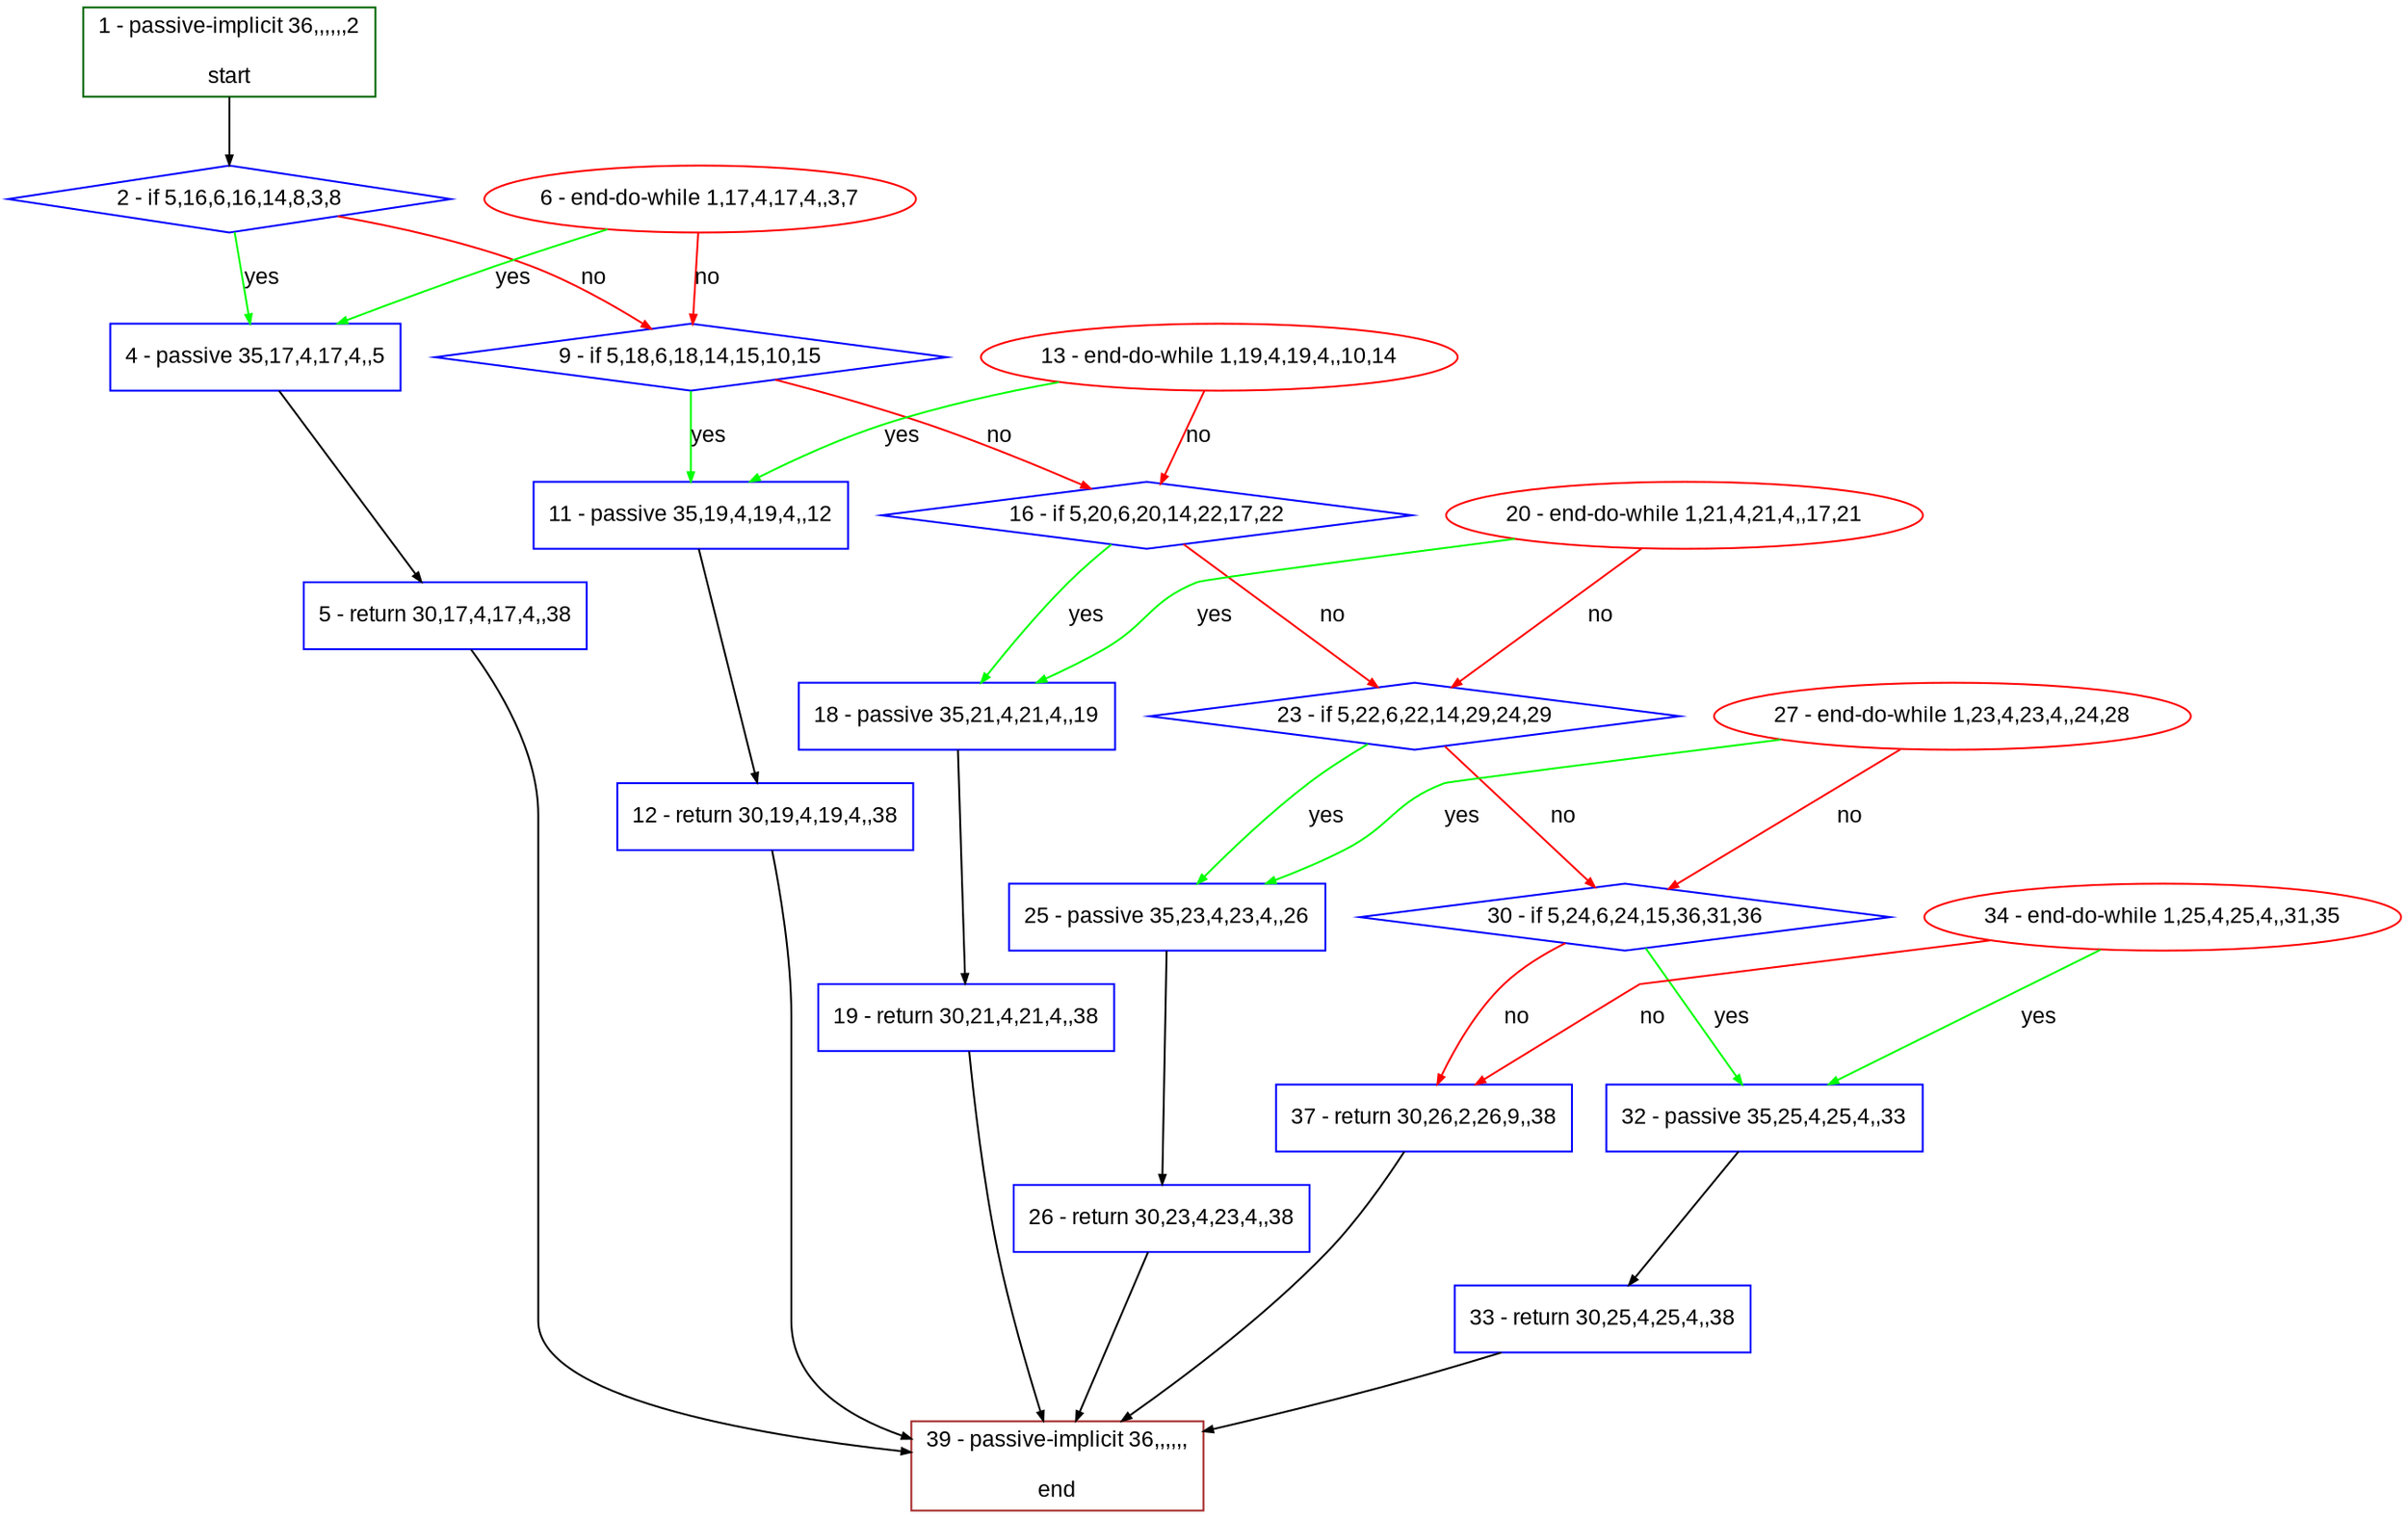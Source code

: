 digraph "" {
  graph [bgcolor="white", fillcolor="#FFFFCC", pack="true", packmode="clust", fontname="Arial", label="", fontsize="12", compound="true", style="rounded,filled"];
  node [node_initialized="no", fillcolor="white", fontname="Arial", label="", color="grey", fontsize="12", fixedsize="false", compound="true", shape="rectangle", style="filled"];
  edge [arrowtail="none", lhead="", fontcolor="black", fontname="Arial", label="", color="black", fontsize="12", arrowhead="normal", arrowsize="0.5", compound="true", ltail="", dir="forward"];
  __N1 [fillcolor="#ffffff", label="2 - if 5,16,6,16,14,8,3,8", color="#0000ff", shape="diamond", style="filled"];
  __N2 [fillcolor="#ffffff", label="1 - passive-implicit 36,,,,,,2\n\nstart", color="#006400", shape="box", style="filled"];
  __N3 [fillcolor="#ffffff", label="4 - passive 35,17,4,17,4,,5", color="#0000ff", shape="box", style="filled"];
  __N4 [fillcolor="#ffffff", label="9 - if 5,18,6,18,14,15,10,15", color="#0000ff", shape="diamond", style="filled"];
  __N5 [fillcolor="#ffffff", label="5 - return 30,17,4,17,4,,38", color="#0000ff", shape="box", style="filled"];
  __N6 [fillcolor="#ffffff", label="39 - passive-implicit 36,,,,,,\n\nend", color="#a52a2a", shape="box", style="filled"];
  __N7 [fillcolor="#ffffff", label="6 - end-do-while 1,17,4,17,4,,3,7", color="red", shape="oval", style="filled"];
  __N8 [fillcolor="#ffffff", label="11 - passive 35,19,4,19,4,,12", color="#0000ff", shape="box", style="filled"];
  __N9 [fillcolor="#ffffff", label="16 - if 5,20,6,20,14,22,17,22", color="#0000ff", shape="diamond", style="filled"];
  __N10 [fillcolor="#ffffff", label="12 - return 30,19,4,19,4,,38", color="#0000ff", shape="box", style="filled"];
  __N11 [fillcolor="#ffffff", label="13 - end-do-while 1,19,4,19,4,,10,14", color="red", shape="oval", style="filled"];
  __N12 [fillcolor="#ffffff", label="18 - passive 35,21,4,21,4,,19", color="#0000ff", shape="box", style="filled"];
  __N13 [fillcolor="#ffffff", label="23 - if 5,22,6,22,14,29,24,29", color="#0000ff", shape="diamond", style="filled"];
  __N14 [fillcolor="#ffffff", label="19 - return 30,21,4,21,4,,38", color="#0000ff", shape="box", style="filled"];
  __N15 [fillcolor="#ffffff", label="20 - end-do-while 1,21,4,21,4,,17,21", color="red", shape="oval", style="filled"];
  __N16 [fillcolor="#ffffff", label="25 - passive 35,23,4,23,4,,26", color="#0000ff", shape="box", style="filled"];
  __N17 [fillcolor="#ffffff", label="30 - if 5,24,6,24,15,36,31,36", color="#0000ff", shape="diamond", style="filled"];
  __N18 [fillcolor="#ffffff", label="26 - return 30,23,4,23,4,,38", color="#0000ff", shape="box", style="filled"];
  __N19 [fillcolor="#ffffff", label="27 - end-do-while 1,23,4,23,4,,24,28", color="red", shape="oval", style="filled"];
  __N20 [fillcolor="#ffffff", label="32 - passive 35,25,4,25,4,,33", color="#0000ff", shape="box", style="filled"];
  __N21 [fillcolor="#ffffff", label="37 - return 30,26,2,26,9,,38", color="#0000ff", shape="box", style="filled"];
  __N22 [fillcolor="#ffffff", label="33 - return 30,25,4,25,4,,38", color="#0000ff", shape="box", style="filled"];
  __N23 [fillcolor="#ffffff", label="34 - end-do-while 1,25,4,25,4,,31,35", color="red", shape="oval", style="filled"];
  __N2 -> __N1 [arrowtail="none", color="#000000", label="", arrowhead="normal", dir="forward"];
  __N1 -> __N3 [arrowtail="none", color="#00ff00", label="yes", arrowhead="normal", dir="forward"];
  __N1 -> __N4 [arrowtail="none", color="#ff0000", label="no", arrowhead="normal", dir="forward"];
  __N3 -> __N5 [arrowtail="none", color="#000000", label="", arrowhead="normal", dir="forward"];
  __N5 -> __N6 [arrowtail="none", color="#000000", label="", arrowhead="normal", dir="forward"];
  __N7 -> __N3 [arrowtail="none", color="#00ff00", label="yes", arrowhead="normal", dir="forward"];
  __N7 -> __N4 [arrowtail="none", color="#ff0000", label="no", arrowhead="normal", dir="forward"];
  __N4 -> __N8 [arrowtail="none", color="#00ff00", label="yes", arrowhead="normal", dir="forward"];
  __N4 -> __N9 [arrowtail="none", color="#ff0000", label="no", arrowhead="normal", dir="forward"];
  __N8 -> __N10 [arrowtail="none", color="#000000", label="", arrowhead="normal", dir="forward"];
  __N10 -> __N6 [arrowtail="none", color="#000000", label="", arrowhead="normal", dir="forward"];
  __N11 -> __N8 [arrowtail="none", color="#00ff00", label="yes", arrowhead="normal", dir="forward"];
  __N11 -> __N9 [arrowtail="none", color="#ff0000", label="no", arrowhead="normal", dir="forward"];
  __N9 -> __N12 [arrowtail="none", color="#00ff00", label="yes", arrowhead="normal", dir="forward"];
  __N9 -> __N13 [arrowtail="none", color="#ff0000", label="no", arrowhead="normal", dir="forward"];
  __N12 -> __N14 [arrowtail="none", color="#000000", label="", arrowhead="normal", dir="forward"];
  __N14 -> __N6 [arrowtail="none", color="#000000", label="", arrowhead="normal", dir="forward"];
  __N15 -> __N12 [arrowtail="none", color="#00ff00", label="yes", arrowhead="normal", dir="forward"];
  __N15 -> __N13 [arrowtail="none", color="#ff0000", label="no", arrowhead="normal", dir="forward"];
  __N13 -> __N16 [arrowtail="none", color="#00ff00", label="yes", arrowhead="normal", dir="forward"];
  __N13 -> __N17 [arrowtail="none", color="#ff0000", label="no", arrowhead="normal", dir="forward"];
  __N16 -> __N18 [arrowtail="none", color="#000000", label="", arrowhead="normal", dir="forward"];
  __N18 -> __N6 [arrowtail="none", color="#000000", label="", arrowhead="normal", dir="forward"];
  __N19 -> __N16 [arrowtail="none", color="#00ff00", label="yes", arrowhead="normal", dir="forward"];
  __N19 -> __N17 [arrowtail="none", color="#ff0000", label="no", arrowhead="normal", dir="forward"];
  __N17 -> __N20 [arrowtail="none", color="#00ff00", label="yes", arrowhead="normal", dir="forward"];
  __N17 -> __N21 [arrowtail="none", color="#ff0000", label="no", arrowhead="normal", dir="forward"];
  __N20 -> __N22 [arrowtail="none", color="#000000", label="", arrowhead="normal", dir="forward"];
  __N22 -> __N6 [arrowtail="none", color="#000000", label="", arrowhead="normal", dir="forward"];
  __N23 -> __N20 [arrowtail="none", color="#00ff00", label="yes", arrowhead="normal", dir="forward"];
  __N23 -> __N21 [arrowtail="none", color="#ff0000", label="no", arrowhead="normal", dir="forward"];
  __N21 -> __N6 [arrowtail="none", color="#000000", label="", arrowhead="normal", dir="forward"];
}
